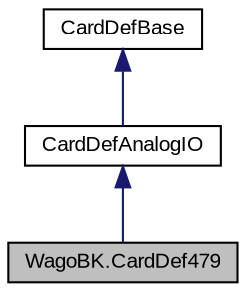 digraph "WagoBK.CardDef479"
{
  edge [fontname="Arial",fontsize="10",labelfontname="Arial",labelfontsize="10"];
  node [fontname="Arial",fontsize="10",shape=record];
  Node1 [label="WagoBK.CardDef479",height=0.2,width=0.4,color="black", fillcolor="grey75", style="filled" fontcolor="black"];
  Node2 -> Node1 [dir="back",color="midnightblue",fontsize="10",style="solid",fontname="Arial"];
  Node2 [label="CardDefAnalogIO",height=0.2,width=0.4,color="black", fillcolor="white", style="filled",URL="$class_wago_b_k_1_1_card_def_analog_i_o.html"];
  Node3 -> Node2 [dir="back",color="midnightblue",fontsize="10",style="solid",fontname="Arial"];
  Node3 [label="CardDefBase",height=0.2,width=0.4,color="black", fillcolor="white", style="filled",URL="$class_wago_b_k_1_1_card_def_base.html"];
}
